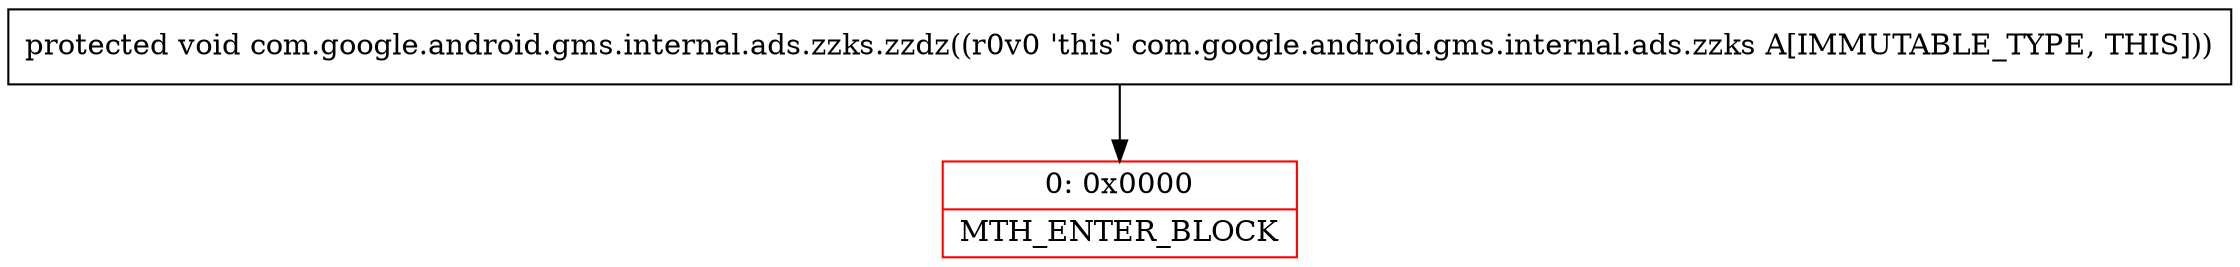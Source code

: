 digraph "CFG forcom.google.android.gms.internal.ads.zzks.zzdz()V" {
subgraph cluster_Region_1740387297 {
label = "R(0)";
node [shape=record,color=blue];
}
Node_0 [shape=record,color=red,label="{0\:\ 0x0000|MTH_ENTER_BLOCK\l}"];
MethodNode[shape=record,label="{protected void com.google.android.gms.internal.ads.zzks.zzdz((r0v0 'this' com.google.android.gms.internal.ads.zzks A[IMMUTABLE_TYPE, THIS])) }"];
MethodNode -> Node_0;
}

